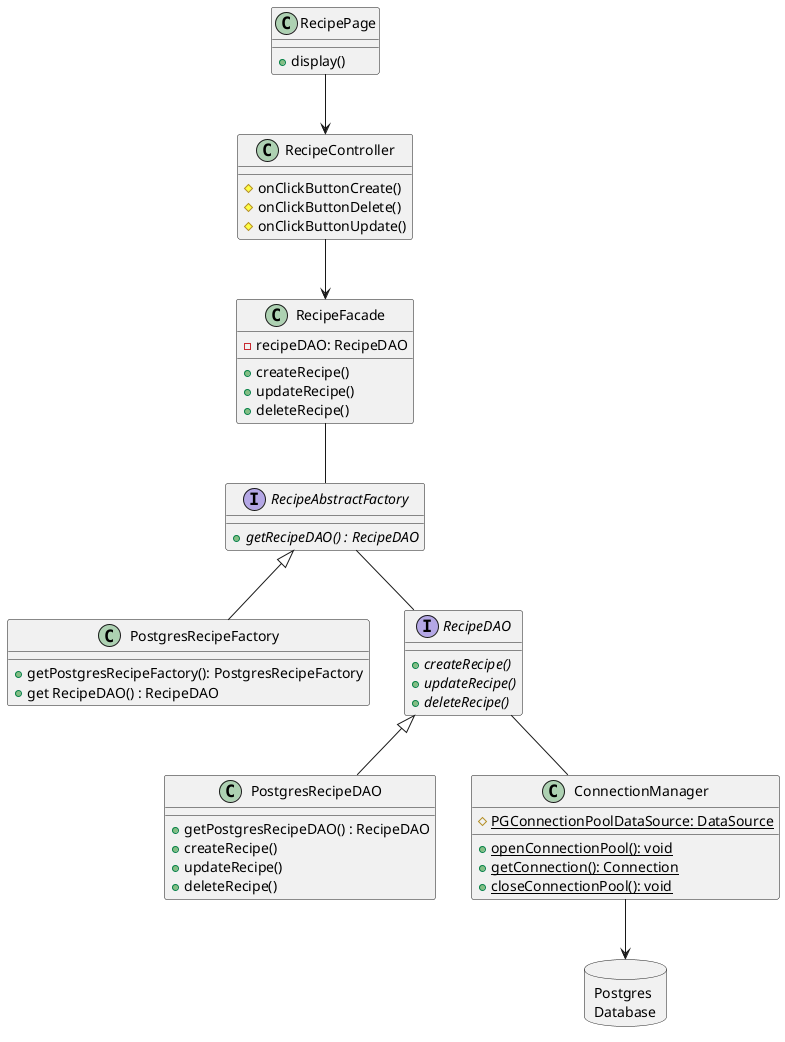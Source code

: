 @startuml recipeClassDiagram

class RecipePage {
  + display()
}

class RecipeController {
  # onClickButtonCreate()
  # onClickButtonDelete()
  # onClickButtonUpdate()
}


class RecipeFacade {
  - recipeDAO: RecipeDAO
  + createRecipe()
  + updateRecipe()
  + deleteRecipe()
}


interface RecipeAbstractFactory {
  + {abstract} getRecipeDAO() : RecipeDAO

}


class PostgresRecipeFactory {
  + getPostgresRecipeFactory(): PostgresRecipeFactory
  + get RecipeDAO() : RecipeDAO
}


Interface RecipeDAO {
  + {abstract} createRecipe()
  + {abstract} updateRecipe()
  + {abstract} deleteRecipe()
}


class PostgresRecipeDAO{
  + getPostgresRecipeDAO() : RecipeDAO
  + createRecipe()
  + updateRecipe()
  + deleteRecipe()
}


class ConnectionManager {
  # {static} PGConnectionPoolDataSource: DataSource
  + {static} openConnectionPool(): void
  + {static} getConnection(): Connection
  + {static} closeConnectionPool(): void
}


database "Postgres\nDatabase" as Postgres {

}

class PostgresRecipeFactory extends RecipeAbstractFactory
class PostgresRecipeDAO extends RecipeDAO

RecipePage --> RecipeController
RecipeController --> RecipeFacade
RecipeFacade -- RecipeAbstractFactory
RecipeAbstractFactory -- RecipeDAO
RecipeDAO -- ConnectionManager
ConnectionManager --> Postgres



@enduml